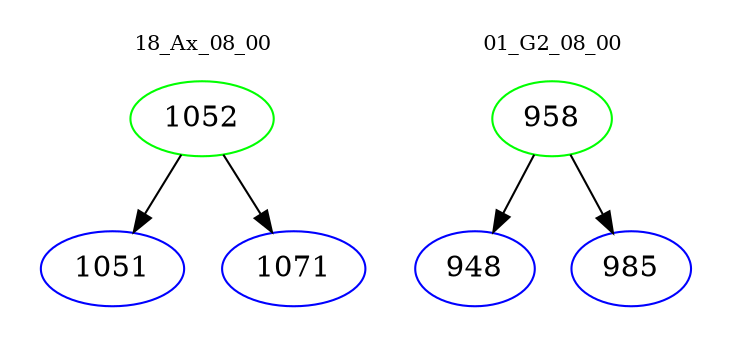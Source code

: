 digraph{
subgraph cluster_0 {
color = white
label = "18_Ax_08_00";
fontsize=10;
T0_1052 [label="1052", color="green"]
T0_1052 -> T0_1051 [color="black"]
T0_1051 [label="1051", color="blue"]
T0_1052 -> T0_1071 [color="black"]
T0_1071 [label="1071", color="blue"]
}
subgraph cluster_1 {
color = white
label = "01_G2_08_00";
fontsize=10;
T1_958 [label="958", color="green"]
T1_958 -> T1_948 [color="black"]
T1_948 [label="948", color="blue"]
T1_958 -> T1_985 [color="black"]
T1_985 [label="985", color="blue"]
}
}
